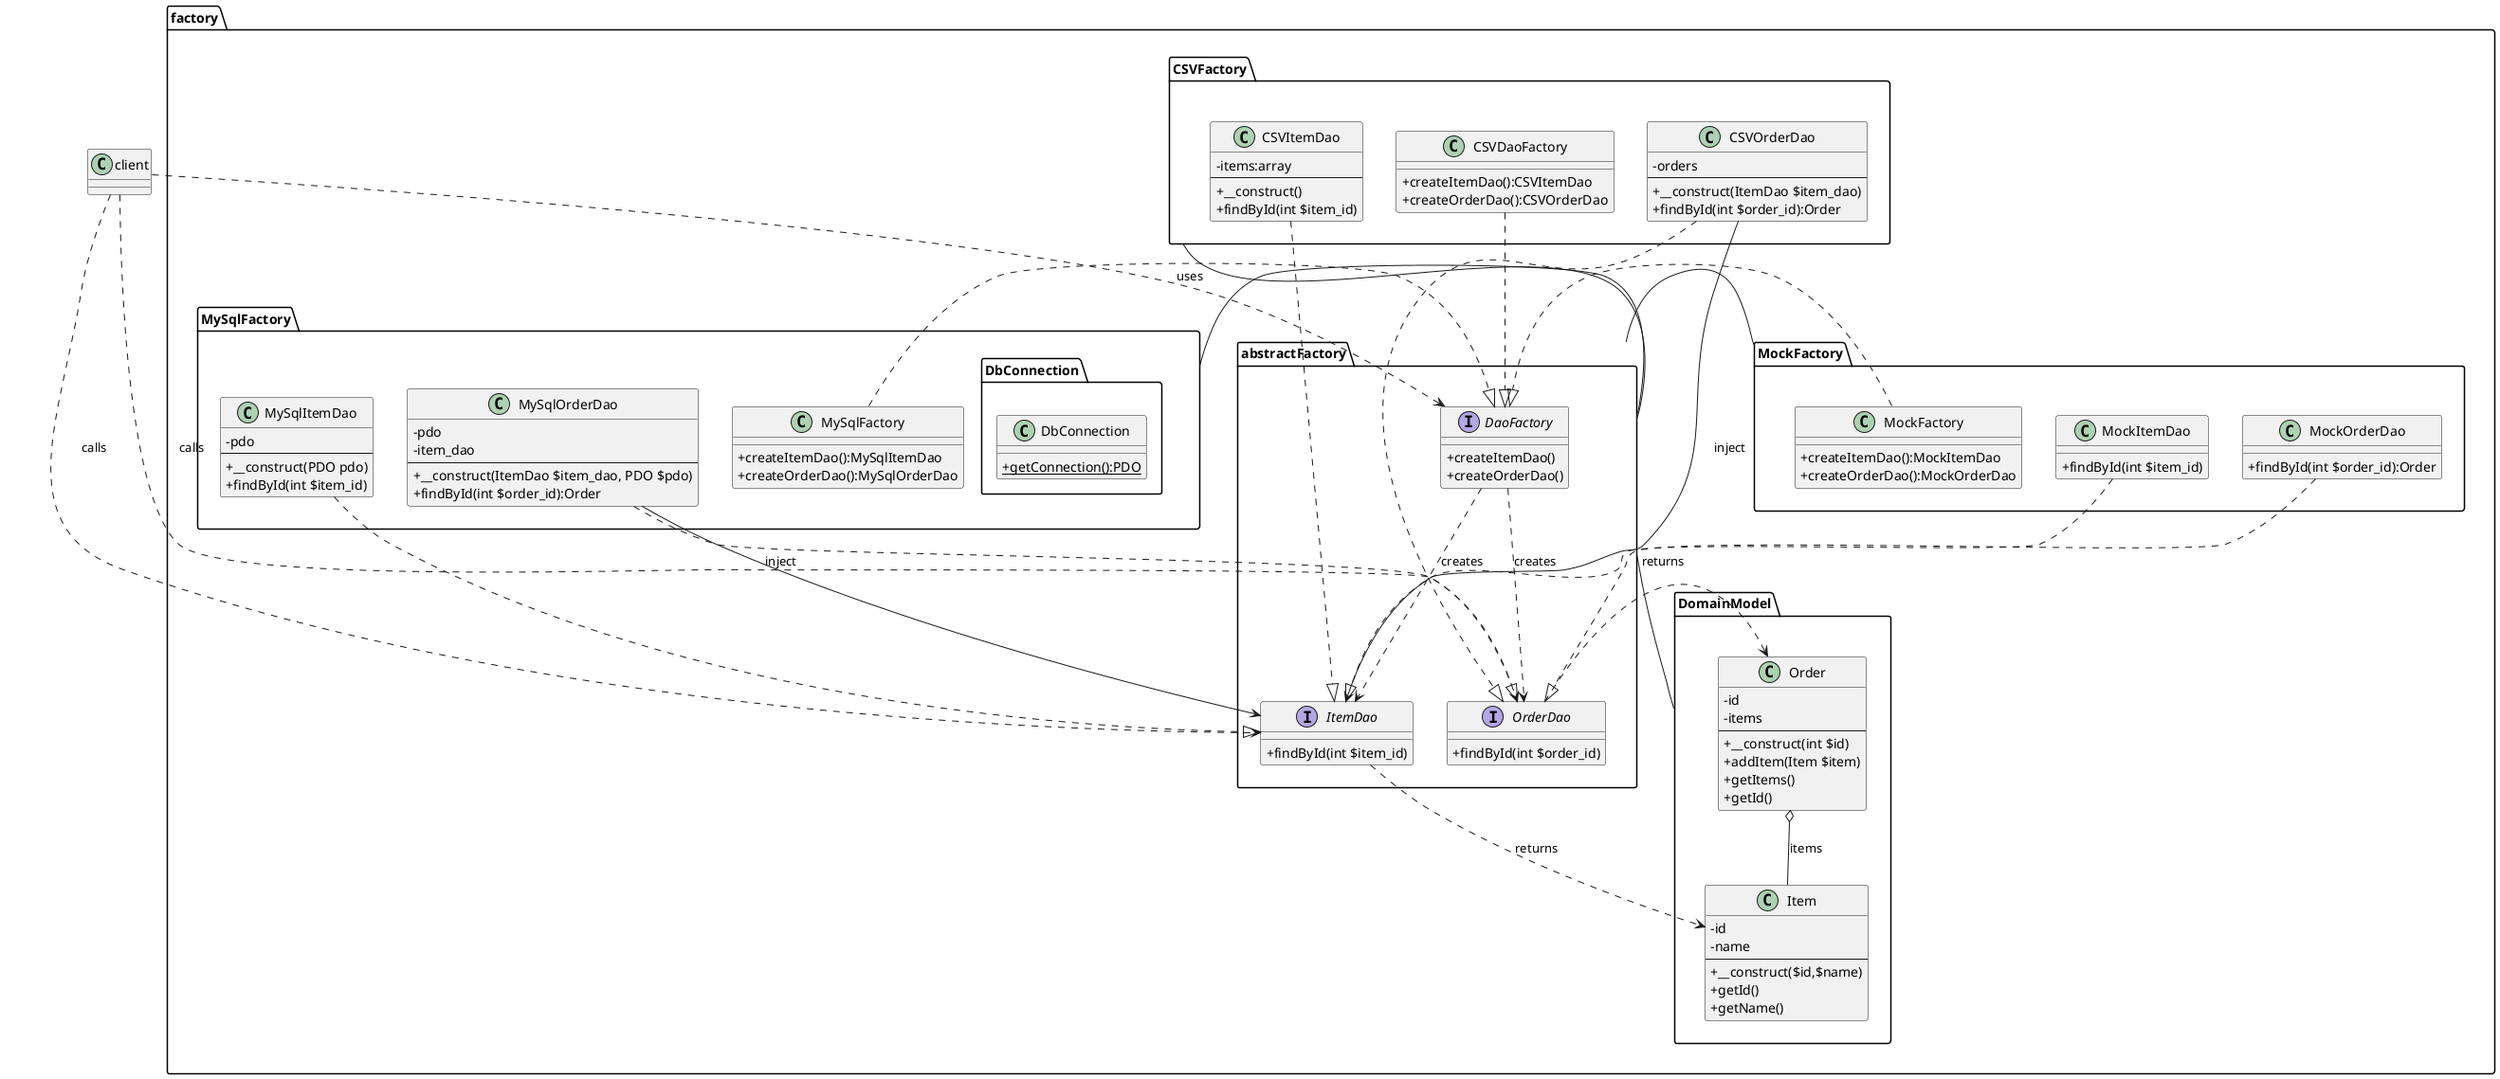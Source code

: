@startuml abstractFactoryClassDiagram
skinparam classAttributeIconSize 0

class client
package factory{
  package abstractFactory{
    interface DaoFactory{
      +createItemDao()
      +createOrderDao()
    }

    interface OrderDao{
      +findById(int $order_id)
    }

    interface ItemDao{
      +findById(int $item_id)
    }
  }



  package MockFactory{
    class MockFactory{
      +createItemDao():MockItemDao
      +createOrderDao():MockOrderDao
    }
    class MockOrderDao{
      +findById(int $order_id):Order
    }
    class MockItemDao{
      +findById(int $item_id)
    }
    MockFactory..|>DaoFactory
    MockOrderDao..|>OrderDao
    MockItemDao..|>ItemDao
  }

  package CSVFactory{
    class CSVDaoFactory{
      +createItemDao():CSVItemDao
      +createOrderDao():CSVOrderDao
    }
    class CSVItemDao{
      -items:array
      --
      +__construct()
      +findById(int $item_id)
    }
    class CSVOrderDao{
      -orders
      --
      +__construct(ItemDao $item_dao)
      +findById(int $order_id):Order
    }
    CSVDaoFactory..|>DaoFactory
    CSVOrderDao..|>OrderDao
    CSVItemDao..|>ItemDao
    CSVOrderDao-->ItemDao : inject
  }
  package factory.MySqlFactory {
    class MySqlFactory{
      +createItemDao():MySqlItemDao
      +createOrderDao():MySqlOrderDao
    }
    class MySqlOrderDao{
      -pdo
      -item_dao
      --
      +__construct(ItemDao $item_dao, PDO $pdo)
      +findById(int $order_id):Order
    }
    class MySqlItemDao{
      -pdo
      --
      +__construct(PDO pdo)
      +findById(int $item_id)
    }
    package DbConnection{
      class DbConnection{
        +{static}getConnection():PDO
      }
    }
    MySqlFactory..|>DaoFactory
    MySqlItemDao..|>ItemDao
    MySqlOrderDao..|>OrderDao
    MySqlOrderDao-->ItemDao : inject
  }

  package factory.DomainModel{
    class Order{
      -id
      -items
      --
      +__construct(int $id)
      +addItem(Item $item)
      +getItems()
      +getId()
    }

    class Item{
      -id
      -name
      --
      +__construct($id,$name)
      +getId()
      +getName()
    }
    Order o-- Item : items
    OrderDao..>Order : returns
    ItemDao..>Item : returns
  }

  client..>OrderDao : calls
  client..>ItemDao : calls
  DaoFactory ..> OrderDao : creates
  DaoFactory ..> ItemDao : creates
  abstractFactory -up- CSVFactory
  abstractFactory -right-MySqlFactory
  abstractFactory -down- MockFactory
  abstractFactory -left- DomainModel
}
client..>DaoFactory : uses
@enduml